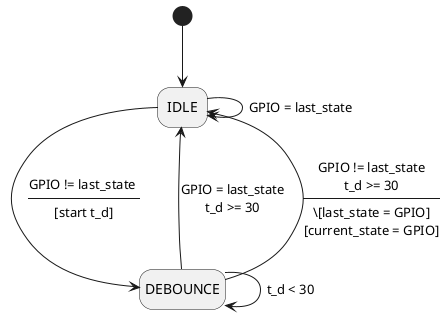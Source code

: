 @startuml Button FSM Diagram
hide empty description

[*]--> IDLE
IDLE --> IDLE : GPIO = last_state
IDLE --> DEBOUNCE : GPIO != last_state \n----\n[start t_d]

DEBOUNCE --> DEBOUNCE : t_d < 30
DEBOUNCE --> IDLE : GPIO = last_state\nt_d >= 30
DEBOUNCE --> IDLE : GPIO != last_state\nt_d >= 30\n----\n\[last_state = GPIO]\n[current_state = GPIO]


@enduml
